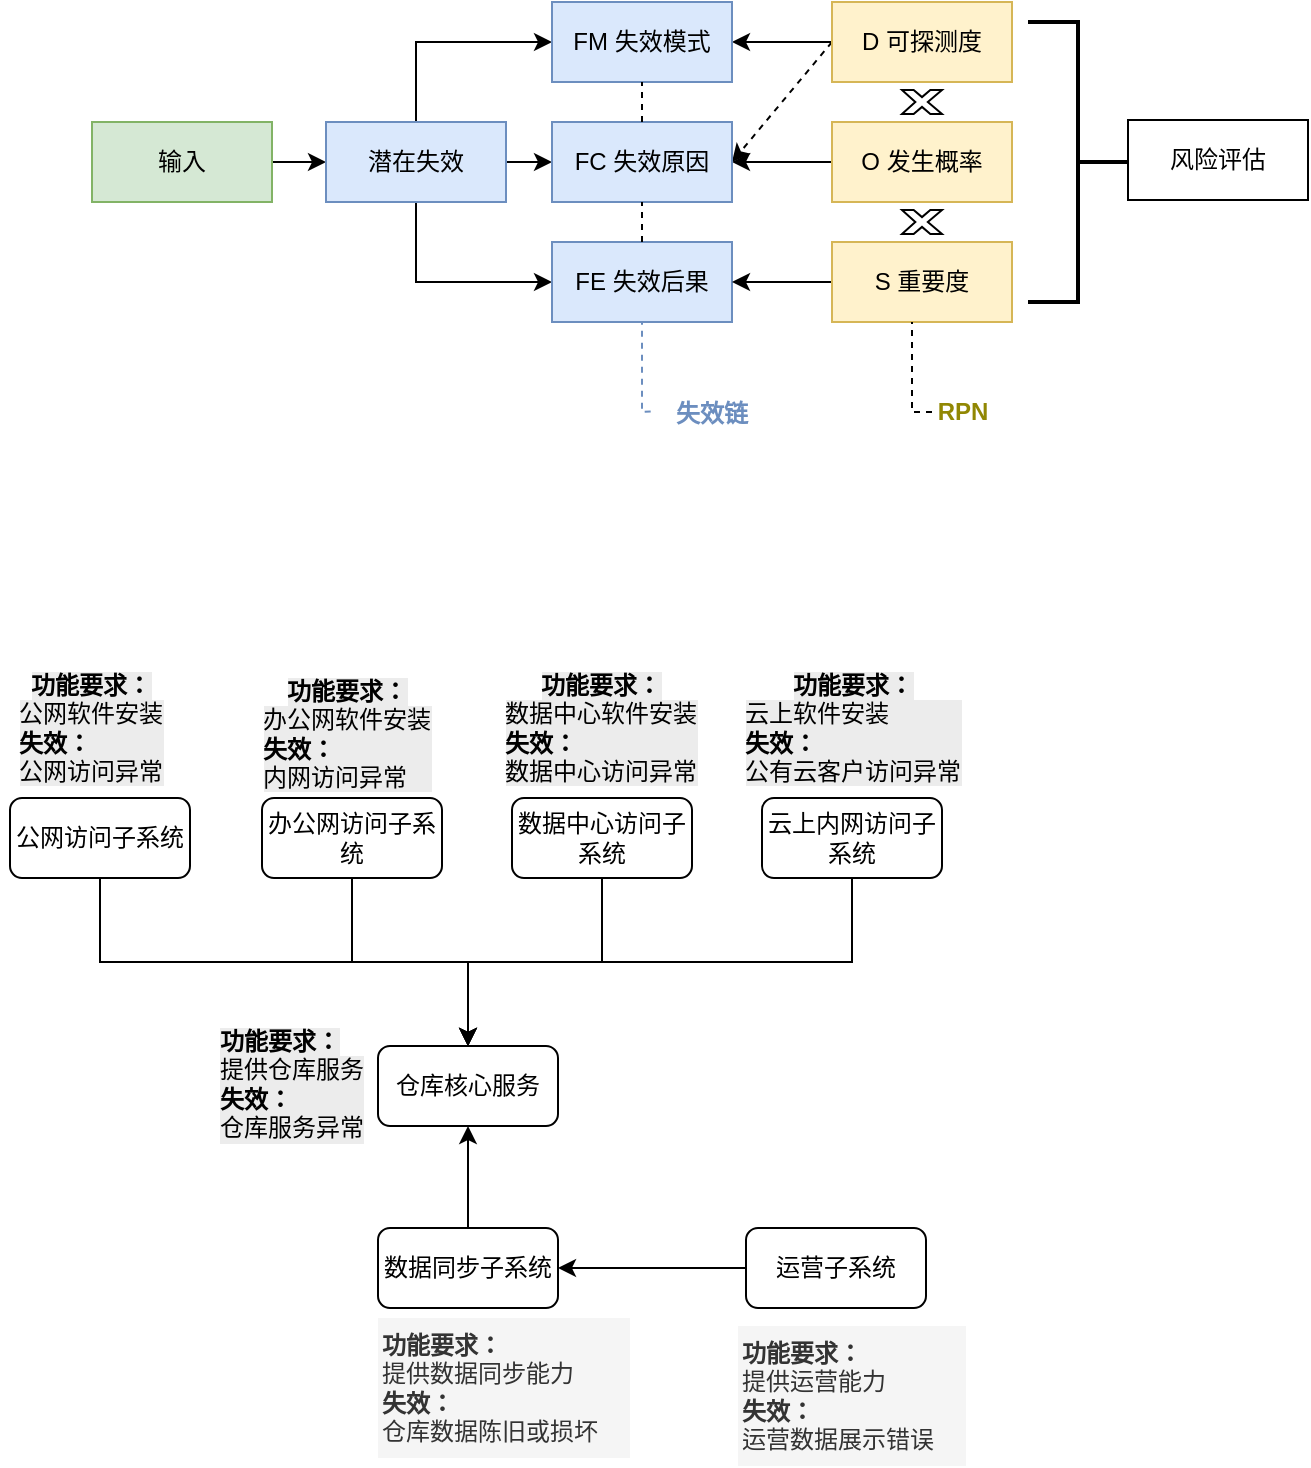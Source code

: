 <mxfile version="27.1.4">
  <diagram name="第 1 页" id="Myg5ZQfDnUOYBfTnbBtr">
    <mxGraphModel dx="763" dy="648" grid="0" gridSize="10" guides="1" tooltips="1" connect="1" arrows="1" fold="1" page="0" pageScale="1" pageWidth="827" pageHeight="1169" math="0" shadow="0">
      <root>
        <mxCell id="0" />
        <mxCell id="1" parent="0" />
        <mxCell id="-z25IhhaQOezFnpSGGoz-3" value="" style="edgeStyle=orthogonalEdgeStyle;rounded=0;orthogonalLoop=1;jettySize=auto;html=1;" parent="1" source="-z25IhhaQOezFnpSGGoz-1" target="-z25IhhaQOezFnpSGGoz-2" edge="1">
          <mxGeometry relative="1" as="geometry" />
        </mxCell>
        <mxCell id="-z25IhhaQOezFnpSGGoz-1" value="输入" style="rounded=0;whiteSpace=wrap;html=1;fillColor=#d5e8d4;strokeColor=#82b366;" parent="1" vertex="1">
          <mxGeometry x="50" y="200" width="90" height="40" as="geometry" />
        </mxCell>
        <mxCell id="LGHEtSpSsy_B_4yM6YEi-7" style="edgeStyle=orthogonalEdgeStyle;rounded=0;orthogonalLoop=1;jettySize=auto;html=1;exitX=1;exitY=0.5;exitDx=0;exitDy=0;entryX=0;entryY=0.5;entryDx=0;entryDy=0;" parent="1" source="-z25IhhaQOezFnpSGGoz-2" target="-z25IhhaQOezFnpSGGoz-9" edge="1">
          <mxGeometry relative="1" as="geometry" />
        </mxCell>
        <mxCell id="LGHEtSpSsy_B_4yM6YEi-8" style="edgeStyle=orthogonalEdgeStyle;rounded=0;orthogonalLoop=1;jettySize=auto;html=1;exitX=0.5;exitY=0;exitDx=0;exitDy=0;entryX=0;entryY=0.5;entryDx=0;entryDy=0;" parent="1" source="-z25IhhaQOezFnpSGGoz-2" target="-z25IhhaQOezFnpSGGoz-4" edge="1">
          <mxGeometry relative="1" as="geometry" />
        </mxCell>
        <mxCell id="LGHEtSpSsy_B_4yM6YEi-9" style="edgeStyle=orthogonalEdgeStyle;rounded=0;orthogonalLoop=1;jettySize=auto;html=1;exitX=0.5;exitY=1;exitDx=0;exitDy=0;entryX=0;entryY=0.5;entryDx=0;entryDy=0;" parent="1" source="-z25IhhaQOezFnpSGGoz-2" target="-z25IhhaQOezFnpSGGoz-6" edge="1">
          <mxGeometry relative="1" as="geometry" />
        </mxCell>
        <mxCell id="-z25IhhaQOezFnpSGGoz-2" value="潜在失效" style="rounded=0;whiteSpace=wrap;html=1;fillColor=#dae8fc;strokeColor=#6c8ebf;" parent="1" vertex="1">
          <mxGeometry x="167" y="200" width="90" height="40" as="geometry" />
        </mxCell>
        <mxCell id="-z25IhhaQOezFnpSGGoz-6" value="FE 失效后果" style="rounded=0;whiteSpace=wrap;html=1;fillColor=#dae8fc;strokeColor=#6c8ebf;" parent="1" vertex="1">
          <mxGeometry x="280" y="260" width="90" height="40" as="geometry" />
        </mxCell>
        <mxCell id="-z25IhhaQOezFnpSGGoz-16" value="失效链" style="text;align=center;verticalAlign=middle;resizable=0;points=[];autosize=1;strokeColor=none;fillColor=none;labelBorderColor=none;fontColor=light-dark(#6c8ebf, #ededed);fontStyle=1" parent="1" vertex="1">
          <mxGeometry x="330" y="330" width="60" height="30" as="geometry" />
        </mxCell>
        <mxCell id="-z25IhhaQOezFnpSGGoz-25" style="rounded=0;orthogonalLoop=1;jettySize=auto;html=1;exitX=0;exitY=0.5;exitDx=0;exitDy=0;entryX=1;entryY=0.5;entryDx=0;entryDy=0;dashed=1;" parent="1" source="-z25IhhaQOezFnpSGGoz-18" target="-z25IhhaQOezFnpSGGoz-9" edge="1">
          <mxGeometry relative="1" as="geometry" />
        </mxCell>
        <mxCell id="LGHEtSpSsy_B_4yM6YEi-16" style="edgeStyle=orthogonalEdgeStyle;rounded=0;orthogonalLoop=1;jettySize=auto;html=1;exitX=0;exitY=0.5;exitDx=0;exitDy=0;entryX=1;entryY=0.5;entryDx=0;entryDy=0;" parent="1" source="-z25IhhaQOezFnpSGGoz-18" target="-z25IhhaQOezFnpSGGoz-4" edge="1">
          <mxGeometry relative="1" as="geometry" />
        </mxCell>
        <mxCell id="-z25IhhaQOezFnpSGGoz-18" value="D 可探测度" style="rounded=0;whiteSpace=wrap;html=1;fillColor=#fff2cc;strokeColor=#d6b656;" parent="1" vertex="1">
          <mxGeometry x="420" y="140" width="90" height="40" as="geometry" />
        </mxCell>
        <mxCell id="LGHEtSpSsy_B_4yM6YEi-17" style="edgeStyle=orthogonalEdgeStyle;rounded=0;orthogonalLoop=1;jettySize=auto;html=1;exitX=0;exitY=0.5;exitDx=0;exitDy=0;entryX=1;entryY=0.5;entryDx=0;entryDy=0;" parent="1" source="-z25IhhaQOezFnpSGGoz-19" target="-z25IhhaQOezFnpSGGoz-6" edge="1">
          <mxGeometry relative="1" as="geometry" />
        </mxCell>
        <mxCell id="-z25IhhaQOezFnpSGGoz-19" value="S 重要度" style="rounded=0;whiteSpace=wrap;html=1;fillColor=#fff2cc;strokeColor=#d6b656;" parent="1" vertex="1">
          <mxGeometry x="420" y="260" width="90" height="40" as="geometry" />
        </mxCell>
        <mxCell id="-z25IhhaQOezFnpSGGoz-26" style="edgeStyle=orthogonalEdgeStyle;rounded=0;orthogonalLoop=1;jettySize=auto;html=1;exitX=0;exitY=0.5;exitDx=0;exitDy=0;entryX=1;entryY=0.5;entryDx=0;entryDy=0;" parent="1" source="-z25IhhaQOezFnpSGGoz-20" target="-z25IhhaQOezFnpSGGoz-9" edge="1">
          <mxGeometry relative="1" as="geometry" />
        </mxCell>
        <mxCell id="-z25IhhaQOezFnpSGGoz-20" value="O 发生概率" style="rounded=0;whiteSpace=wrap;html=1;fillColor=#fff2cc;strokeColor=#d6b656;" parent="1" vertex="1">
          <mxGeometry x="420" y="200" width="90" height="40" as="geometry" />
        </mxCell>
        <mxCell id="-z25IhhaQOezFnpSGGoz-27" value="" style="endArrow=none;dashed=1;html=1;rounded=0;entryX=0.5;entryY=1;entryDx=0;entryDy=0;exitX=-0.011;exitY=0.49;exitDx=0;exitDy=0;exitPerimeter=0;" parent="1" edge="1">
          <mxGeometry width="50" height="50" relative="1" as="geometry">
            <mxPoint x="470" y="345" as="sourcePoint" />
            <mxPoint x="460" y="300" as="targetPoint" />
            <Array as="points">
              <mxPoint x="460" y="345" />
            </Array>
          </mxGeometry>
        </mxCell>
        <mxCell id="-z25IhhaQOezFnpSGGoz-28" value="RPN" style="text;html=1;align=center;verticalAlign=middle;resizable=0;points=[];autosize=1;strokeColor=none;fillColor=none;fontColor=light-dark(#918703,#EDEDED);fontStyle=1" parent="1" vertex="1">
          <mxGeometry x="460" y="330" width="50" height="30" as="geometry" />
        </mxCell>
        <mxCell id="-z25IhhaQOezFnpSGGoz-29" value="" style="strokeWidth=2;html=1;shape=mxgraph.flowchart.annotation_2;align=left;labelPosition=right;pointerEvents=1;rotation=-180;" parent="1" vertex="1">
          <mxGeometry x="518" y="150" width="50" height="140" as="geometry" />
        </mxCell>
        <mxCell id="-z25IhhaQOezFnpSGGoz-31" value="风险评估" style="rounded=0;whiteSpace=wrap;html=1;" parent="1" vertex="1">
          <mxGeometry x="568" y="199" width="90" height="40" as="geometry" />
        </mxCell>
        <mxCell id="LGHEtSpSsy_B_4yM6YEi-1" value="" style="endArrow=none;dashed=1;html=1;rounded=0;exitX=-0.011;exitY=0.49;exitDx=0;exitDy=0;exitPerimeter=0;fillColor=#dae8fc;strokeColor=#6c8ebf;" parent="1" source="-z25IhhaQOezFnpSGGoz-16" edge="1">
          <mxGeometry width="50" height="50" relative="1" as="geometry">
            <mxPoint x="329" y="345" as="sourcePoint" />
            <mxPoint x="325" y="300" as="targetPoint" />
            <Array as="points">
              <mxPoint x="325" y="345" />
            </Array>
          </mxGeometry>
        </mxCell>
        <mxCell id="-z25IhhaQOezFnpSGGoz-4" value="FM 失效模式" style="rounded=0;whiteSpace=wrap;html=1;fillColor=#dae8fc;strokeColor=#6c8ebf;" parent="1" vertex="1">
          <mxGeometry x="280" y="140" width="90" height="40" as="geometry" />
        </mxCell>
        <mxCell id="-z25IhhaQOezFnpSGGoz-9" value="FC 失效原因" style="rounded=0;whiteSpace=wrap;html=1;fillColor=#dae8fc;strokeColor=#6c8ebf;" parent="1" vertex="1">
          <mxGeometry x="280" y="200" width="90" height="40" as="geometry" />
        </mxCell>
        <mxCell id="LGHEtSpSsy_B_4yM6YEi-12" value="" style="endArrow=none;dashed=1;html=1;rounded=0;entryX=0.5;entryY=1;entryDx=0;entryDy=0;exitX=0.5;exitY=0;exitDx=0;exitDy=0;" parent="1" source="-z25IhhaQOezFnpSGGoz-6" target="-z25IhhaQOezFnpSGGoz-9" edge="1">
          <mxGeometry width="50" height="50" relative="1" as="geometry">
            <mxPoint x="82" y="336" as="sourcePoint" />
            <mxPoint x="132" y="286" as="targetPoint" />
          </mxGeometry>
        </mxCell>
        <mxCell id="LGHEtSpSsy_B_4yM6YEi-14" value="" style="endArrow=none;dashed=1;html=1;rounded=0;entryX=0.5;entryY=1;entryDx=0;entryDy=0;exitX=0.5;exitY=0;exitDx=0;exitDy=0;" parent="1" source="-z25IhhaQOezFnpSGGoz-9" target="-z25IhhaQOezFnpSGGoz-4" edge="1">
          <mxGeometry width="50" height="50" relative="1" as="geometry">
            <mxPoint x="335" y="270" as="sourcePoint" />
            <mxPoint x="335" y="250" as="targetPoint" />
          </mxGeometry>
        </mxCell>
        <mxCell id="ZVxVzunQ5SPBmRhtmfri-1" value="" style="verticalLabelPosition=bottom;verticalAlign=top;html=1;shape=mxgraph.basic.x" parent="1" vertex="1">
          <mxGeometry x="455" y="184" width="20" height="12" as="geometry" />
        </mxCell>
        <mxCell id="ZVxVzunQ5SPBmRhtmfri-2" value="" style="verticalLabelPosition=bottom;verticalAlign=top;html=1;shape=mxgraph.basic.x" parent="1" vertex="1">
          <mxGeometry x="455" y="244" width="20" height="12" as="geometry" />
        </mxCell>
        <mxCell id="vQ4Wmpfu56L6CE-GH6ya-6" style="edgeStyle=orthogonalEdgeStyle;rounded=0;orthogonalLoop=1;jettySize=auto;html=1;exitX=0.5;exitY=1;exitDx=0;exitDy=0;entryX=0.5;entryY=0;entryDx=0;entryDy=0;" edge="1" parent="1" source="h67USyttaTuLTJ9TlO5O-3" target="h67USyttaTuLTJ9TlO5O-7">
          <mxGeometry relative="1" as="geometry" />
        </mxCell>
        <mxCell id="h67USyttaTuLTJ9TlO5O-3" value="公网访问子系统" style="rounded=1;whiteSpace=wrap;html=1;glass=0;shadow=0;" parent="1" vertex="1">
          <mxGeometry x="9" y="538" width="90" height="40" as="geometry" />
        </mxCell>
        <mxCell id="vQ4Wmpfu56L6CE-GH6ya-7" style="edgeStyle=orthogonalEdgeStyle;rounded=0;orthogonalLoop=1;jettySize=auto;html=1;exitX=0.5;exitY=1;exitDx=0;exitDy=0;entryX=0.5;entryY=0;entryDx=0;entryDy=0;" edge="1" parent="1" source="h67USyttaTuLTJ9TlO5O-4" target="h67USyttaTuLTJ9TlO5O-7">
          <mxGeometry relative="1" as="geometry" />
        </mxCell>
        <mxCell id="h67USyttaTuLTJ9TlO5O-4" value="办公网访问子系统" style="rounded=1;whiteSpace=wrap;html=1;glass=0;shadow=0;" parent="1" vertex="1">
          <mxGeometry x="135" y="538" width="90" height="40" as="geometry" />
        </mxCell>
        <mxCell id="vQ4Wmpfu56L6CE-GH6ya-8" style="edgeStyle=orthogonalEdgeStyle;rounded=0;orthogonalLoop=1;jettySize=auto;html=1;exitX=0.5;exitY=1;exitDx=0;exitDy=0;entryX=0.5;entryY=0;entryDx=0;entryDy=0;" edge="1" parent="1" source="h67USyttaTuLTJ9TlO5O-5" target="h67USyttaTuLTJ9TlO5O-7">
          <mxGeometry relative="1" as="geometry" />
        </mxCell>
        <mxCell id="h67USyttaTuLTJ9TlO5O-5" value="数据中心访问子系统" style="rounded=1;whiteSpace=wrap;html=1;glass=0;shadow=0;" parent="1" vertex="1">
          <mxGeometry x="260" y="538" width="90" height="40" as="geometry" />
        </mxCell>
        <mxCell id="vQ4Wmpfu56L6CE-GH6ya-9" style="edgeStyle=orthogonalEdgeStyle;rounded=0;orthogonalLoop=1;jettySize=auto;html=1;exitX=0.5;exitY=1;exitDx=0;exitDy=0;entryX=0.5;entryY=0;entryDx=0;entryDy=0;" edge="1" parent="1" source="h67USyttaTuLTJ9TlO5O-6" target="h67USyttaTuLTJ9TlO5O-7">
          <mxGeometry relative="1" as="geometry" />
        </mxCell>
        <mxCell id="h67USyttaTuLTJ9TlO5O-6" value="云上内网访问子系统" style="rounded=1;whiteSpace=wrap;html=1;glass=0;shadow=0;" parent="1" vertex="1">
          <mxGeometry x="385" y="538" width="90" height="40" as="geometry" />
        </mxCell>
        <mxCell id="h67USyttaTuLTJ9TlO5O-7" value="仓库核心服务" style="rounded=1;whiteSpace=wrap;html=1;glass=0;shadow=0;" parent="1" vertex="1">
          <mxGeometry x="193" y="662" width="90" height="40" as="geometry" />
        </mxCell>
        <mxCell id="h67USyttaTuLTJ9TlO5O-16" style="edgeStyle=orthogonalEdgeStyle;rounded=0;orthogonalLoop=1;jettySize=auto;html=1;exitX=0.5;exitY=0;exitDx=0;exitDy=0;entryX=0.5;entryY=1;entryDx=0;entryDy=0;" parent="1" source="h67USyttaTuLTJ9TlO5O-8" target="h67USyttaTuLTJ9TlO5O-7" edge="1">
          <mxGeometry relative="1" as="geometry" />
        </mxCell>
        <mxCell id="h67USyttaTuLTJ9TlO5O-8" value="数据同步子系统" style="rounded=1;whiteSpace=wrap;html=1;glass=0;shadow=0;" parent="1" vertex="1">
          <mxGeometry x="193" y="753" width="90" height="40" as="geometry" />
        </mxCell>
        <mxCell id="h67USyttaTuLTJ9TlO5O-15" style="edgeStyle=orthogonalEdgeStyle;rounded=0;orthogonalLoop=1;jettySize=auto;html=1;exitX=0;exitY=0.5;exitDx=0;exitDy=0;entryX=1;entryY=0.5;entryDx=0;entryDy=0;" parent="1" source="h67USyttaTuLTJ9TlO5O-9" target="h67USyttaTuLTJ9TlO5O-8" edge="1">
          <mxGeometry relative="1" as="geometry" />
        </mxCell>
        <mxCell id="h67USyttaTuLTJ9TlO5O-9" value="运营子系统" style="rounded=1;whiteSpace=wrap;html=1;glass=0;shadow=0;" parent="1" vertex="1">
          <mxGeometry x="377" y="753" width="90" height="40" as="geometry" />
        </mxCell>
        <mxCell id="h67USyttaTuLTJ9TlO5O-17" value="&lt;b&gt;功能要求：&lt;/b&gt;&lt;div&gt;提供数据同步能力&lt;/div&gt;&lt;div&gt;&lt;b&gt;失效：&lt;/b&gt;&lt;/div&gt;&lt;div&gt;仓库数据陈旧或损坏&lt;/div&gt;" style="text;html=1;align=left;verticalAlign=middle;resizable=0;points=[];autosize=1;strokeColor=none;fillColor=#f5f5f5;fontColor=#333333;" parent="1" vertex="1">
          <mxGeometry x="193" y="798" width="126" height="70" as="geometry" />
        </mxCell>
        <mxCell id="h67USyttaTuLTJ9TlO5O-24" value="&lt;b&gt;功能要求：&lt;/b&gt;&lt;div&gt;提供运营能力&lt;/div&gt;&lt;div&gt;&lt;b&gt;失效：&lt;/b&gt;&lt;/div&gt;&lt;div&gt;运营数据展示错误&lt;/div&gt;" style="text;html=1;align=left;verticalAlign=middle;resizable=0;points=[];autosize=1;strokeColor=none;fillColor=#f5f5f5;fontColor=#333333;" parent="1" vertex="1">
          <mxGeometry x="373" y="802" width="114" height="70" as="geometry" />
        </mxCell>
        <mxCell id="vQ4Wmpfu56L6CE-GH6ya-1" value="&lt;b style=&quot;text-align: left; background-color: rgb(236, 236, 236);&quot;&gt;功能要求：&lt;/b&gt;&lt;div style=&quot;text-align: left; background-color: rgb(236, 236, 236);&quot;&gt;公网软件安装&lt;/div&gt;&lt;div style=&quot;text-align: left; background-color: rgb(236, 236, 236);&quot;&gt;&lt;b&gt;失效：&lt;/b&gt;&lt;/div&gt;&lt;div style=&quot;text-align: left; background-color: rgb(236, 236, 236);&quot;&gt;公网访问异常&lt;/div&gt;" style="text;html=1;align=center;verticalAlign=middle;resizable=0;points=[];autosize=1;strokeColor=none;fillColor=none;" vertex="1" parent="1">
          <mxGeometry x="4" y="468" width="90" height="70" as="geometry" />
        </mxCell>
        <mxCell id="vQ4Wmpfu56L6CE-GH6ya-2" value="&lt;b style=&quot;text-align: left; background-color: rgb(236, 236, 236);&quot;&gt;功能要求：&lt;/b&gt;&lt;div style=&quot;text-align: left; background-color: rgb(236, 236, 236);&quot;&gt;办公网软件安装&lt;/div&gt;&lt;div style=&quot;text-align: left; background-color: rgb(236, 236, 236);&quot;&gt;&lt;b&gt;失效：&lt;/b&gt;&lt;/div&gt;&lt;div style=&quot;text-align: left; background-color: rgb(236, 236, 236);&quot;&gt;内网访问异常&lt;/div&gt;" style="text;html=1;align=center;verticalAlign=middle;resizable=0;points=[];autosize=1;strokeColor=none;fillColor=none;" vertex="1" parent="1">
          <mxGeometry x="126" y="471" width="102" height="70" as="geometry" />
        </mxCell>
        <mxCell id="vQ4Wmpfu56L6CE-GH6ya-3" value="&lt;b style=&quot;text-align: left; background-color: rgb(236, 236, 236);&quot;&gt;功能要求：&lt;/b&gt;&lt;div style=&quot;text-align: left; background-color: rgb(236, 236, 236);&quot;&gt;数据中心软件安装&lt;/div&gt;&lt;div style=&quot;text-align: left; background-color: rgb(236, 236, 236);&quot;&gt;&lt;b&gt;失效：&lt;/b&gt;&lt;/div&gt;&lt;div style=&quot;text-align: left; background-color: rgb(236, 236, 236);&quot;&gt;数据中心访问异常&lt;/div&gt;" style="text;html=1;align=center;verticalAlign=middle;resizable=0;points=[];autosize=1;strokeColor=none;fillColor=none;" vertex="1" parent="1">
          <mxGeometry x="247" y="468" width="114" height="70" as="geometry" />
        </mxCell>
        <mxCell id="vQ4Wmpfu56L6CE-GH6ya-4" value="&lt;b style=&quot;text-align: left; background-color: rgb(236, 236, 236);&quot;&gt;功能要求：&lt;/b&gt;&lt;div style=&quot;text-align: left; background-color: rgb(236, 236, 236);&quot;&gt;云上软件安装&lt;/div&gt;&lt;div style=&quot;text-align: left; background-color: rgb(236, 236, 236);&quot;&gt;&lt;b&gt;失效：&lt;/b&gt;&lt;/div&gt;&lt;div style=&quot;text-align: left; background-color: rgb(236, 236, 236);&quot;&gt;公有云客户访问异常&lt;/div&gt;" style="text;html=1;align=center;verticalAlign=middle;resizable=0;points=[];autosize=1;strokeColor=none;fillColor=none;" vertex="1" parent="1">
          <mxGeometry x="367" y="468" width="126" height="70" as="geometry" />
        </mxCell>
        <mxCell id="vQ4Wmpfu56L6CE-GH6ya-5" value="&lt;b data-mx-given-colors=&quot;{&amp;quot;background-color&amp;quot;:&amp;quot;rgb(236, 236, 236)&amp;quot;}&quot; style=&quot;forced-color-adjust: none; color: rgb(0, 0, 0); font-family: Helvetica; font-style: normal; font-variant-ligatures: normal; font-variant-caps: normal; letter-spacing: normal; orphans: 2; text-align: left; text-indent: 0px; text-transform: none; widows: 2; word-spacing: 0px; -webkit-text-stroke-width: 0px; white-space: nowrap; text-decoration-thickness: initial; text-decoration-style: initial; text-decoration-color: initial; font-size: 12px; background-color: light-dark(rgb(236, 236, 236), rgb(34, 34, 34));&quot;&gt;功能要求：&lt;/b&gt;&lt;div data-mx-given-colors=&quot;{&amp;quot;background-color&amp;quot;:&amp;quot;rgb(236, 236, 236)&amp;quot;}&quot; style=&quot;forced-color-adjust: none; color: rgb(0, 0, 0); font-family: Helvetica; font-style: normal; font-variant-ligatures: normal; font-variant-caps: normal; font-weight: 400; letter-spacing: normal; orphans: 2; text-align: left; text-indent: 0px; text-transform: none; widows: 2; word-spacing: 0px; -webkit-text-stroke-width: 0px; white-space: nowrap; text-decoration-thickness: initial; text-decoration-style: initial; text-decoration-color: initial; font-size: 12px; background-color: light-dark(rgb(236, 236, 236), rgb(34, 34, 34));&quot;&gt;提供仓库服务&lt;/div&gt;&lt;div data-mx-given-colors=&quot;{&amp;quot;background-color&amp;quot;:&amp;quot;rgb(236, 236, 236)&amp;quot;}&quot; style=&quot;forced-color-adjust: none; color: rgb(0, 0, 0); font-family: Helvetica; font-style: normal; font-variant-ligatures: normal; font-variant-caps: normal; font-weight: 400; letter-spacing: normal; orphans: 2; text-align: left; text-indent: 0px; text-transform: none; widows: 2; word-spacing: 0px; -webkit-text-stroke-width: 0px; white-space: nowrap; text-decoration-thickness: initial; text-decoration-style: initial; text-decoration-color: initial; font-size: 12px; background-color: light-dark(rgb(236, 236, 236), rgb(34, 34, 34));&quot;&gt;&lt;b style=&quot;forced-color-adjust: none;&quot;&gt;失效：&lt;/b&gt;&lt;/div&gt;&lt;div data-mx-given-colors=&quot;{&amp;quot;background-color&amp;quot;:&amp;quot;rgb(236, 236, 236)&amp;quot;}&quot; style=&quot;forced-color-adjust: none; color: rgb(0, 0, 0); font-family: Helvetica; font-style: normal; font-variant-ligatures: normal; font-variant-caps: normal; font-weight: 400; letter-spacing: normal; orphans: 2; text-align: left; text-indent: 0px; text-transform: none; widows: 2; word-spacing: 0px; -webkit-text-stroke-width: 0px; white-space: nowrap; text-decoration-thickness: initial; text-decoration-style: initial; text-decoration-color: initial; font-size: 12px; background-color: light-dark(rgb(236, 236, 236), rgb(34, 34, 34));&quot;&gt;仓库服务异常&lt;/div&gt;" style="text;whiteSpace=wrap;html=1;" vertex="1" parent="1">
          <mxGeometry x="112.002" y="646.0" width="100" height="80" as="geometry" />
        </mxCell>
      </root>
    </mxGraphModel>
  </diagram>
</mxfile>
